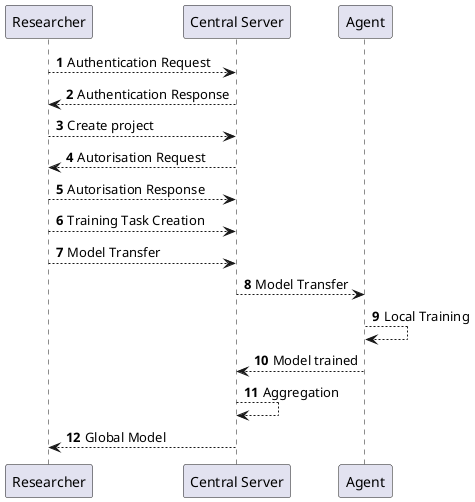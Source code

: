 @startuml
'https://plantuml.com/sequence-diagram

autonumber
"Researcher" ---> "Central Server": Authentication Request
"Central Server" ---> "Researcher": Authentication Response
"Researcher" ---> "Central Server": Create project
"Central Server" ---> "Researcher": Autorisation Request
"Researcher" ---> "Central Server": Autorisation Response
"Researcher" ---> "Central Server": Training Task Creation
"Researcher" ---> "Central Server": Model Transfer
"Central Server" ---> "Agent": Model Transfer
"Agent" --> "Agent": Local Training
"Agent" ---> "Central Server": Model trained
"Central Server" --> "Central Server": Aggregation
"Central Server" --> "Researcher": Global Model
@enduml